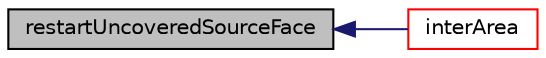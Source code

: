 digraph "restartUncoveredSourceFace"
{
  bgcolor="transparent";
  edge [fontname="Helvetica",fontsize="10",labelfontname="Helvetica",labelfontsize="10"];
  node [fontname="Helvetica",fontsize="10",shape=record];
  rankdir="LR";
  Node1 [label="restartUncoveredSourceFace",height=0.2,width=0.4,color="black", fillcolor="grey75", style="filled", fontcolor="black"];
  Node1 -> Node2 [dir="back",color="midnightblue",fontsize="10",style="solid",fontname="Helvetica"];
  Node2 [label="interArea",height=0.2,width=0.4,color="red",URL="$a00722.html#ab94c0089dc2a3531550d54c95704ad37",tooltip="Area of intersection between source and target faces. "];
}
